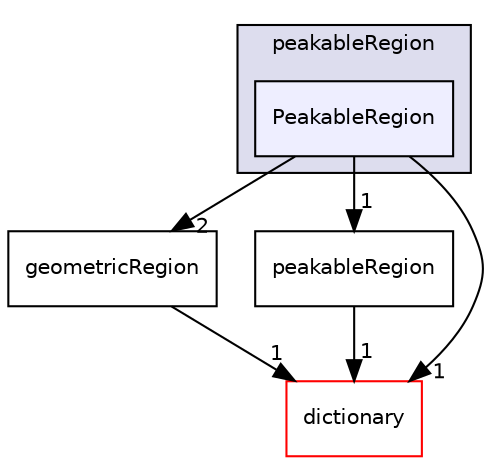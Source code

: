 digraph "src/phasicFlow/structuredData/peakableRegion/PeakableRegion" {
  compound=true
  node [ fontsize="10", fontname="Helvetica"];
  edge [ labelfontsize="10", labelfontname="Helvetica"];
  subgraph clusterdir_4f9e597021b90228ccac48345da86dec {
    graph [ bgcolor="#ddddee", pencolor="black", label="peakableRegion" fontname="Helvetica", fontsize="10", URL="dir_4f9e597021b90228ccac48345da86dec.html"]
  dir_9cf3a7061932aac86787f9c3f802c5f2 [shape=box, label="PeakableRegion", style="filled", fillcolor="#eeeeff", pencolor="black", URL="dir_9cf3a7061932aac86787f9c3f802c5f2.html"];
  }
  dir_93977471f265239c2a33a55f893094fa [shape=box label="geometricRegion" URL="dir_93977471f265239c2a33a55f893094fa.html"];
  dir_fcee4eefc34728867d2bd32b142ae11c [shape=box label="peakableRegion" URL="dir_fcee4eefc34728867d2bd32b142ae11c.html"];
  dir_1220c712ed5f98fd84ba71b4848374db [shape=box label="dictionary" fillcolor="white" style="filled" color="red" URL="dir_1220c712ed5f98fd84ba71b4848374db.html"];
  dir_93977471f265239c2a33a55f893094fa->dir_1220c712ed5f98fd84ba71b4848374db [headlabel="1", labeldistance=1.5 headhref="dir_000153_000112.html"];
  dir_fcee4eefc34728867d2bd32b142ae11c->dir_1220c712ed5f98fd84ba71b4848374db [headlabel="1", labeldistance=1.5 headhref="dir_000159_000112.html"];
  dir_9cf3a7061932aac86787f9c3f802c5f2->dir_93977471f265239c2a33a55f893094fa [headlabel="2", labeldistance=1.5 headhref="dir_000158_000153.html"];
  dir_9cf3a7061932aac86787f9c3f802c5f2->dir_fcee4eefc34728867d2bd32b142ae11c [headlabel="1", labeldistance=1.5 headhref="dir_000158_000159.html"];
  dir_9cf3a7061932aac86787f9c3f802c5f2->dir_1220c712ed5f98fd84ba71b4848374db [headlabel="1", labeldistance=1.5 headhref="dir_000158_000112.html"];
}
